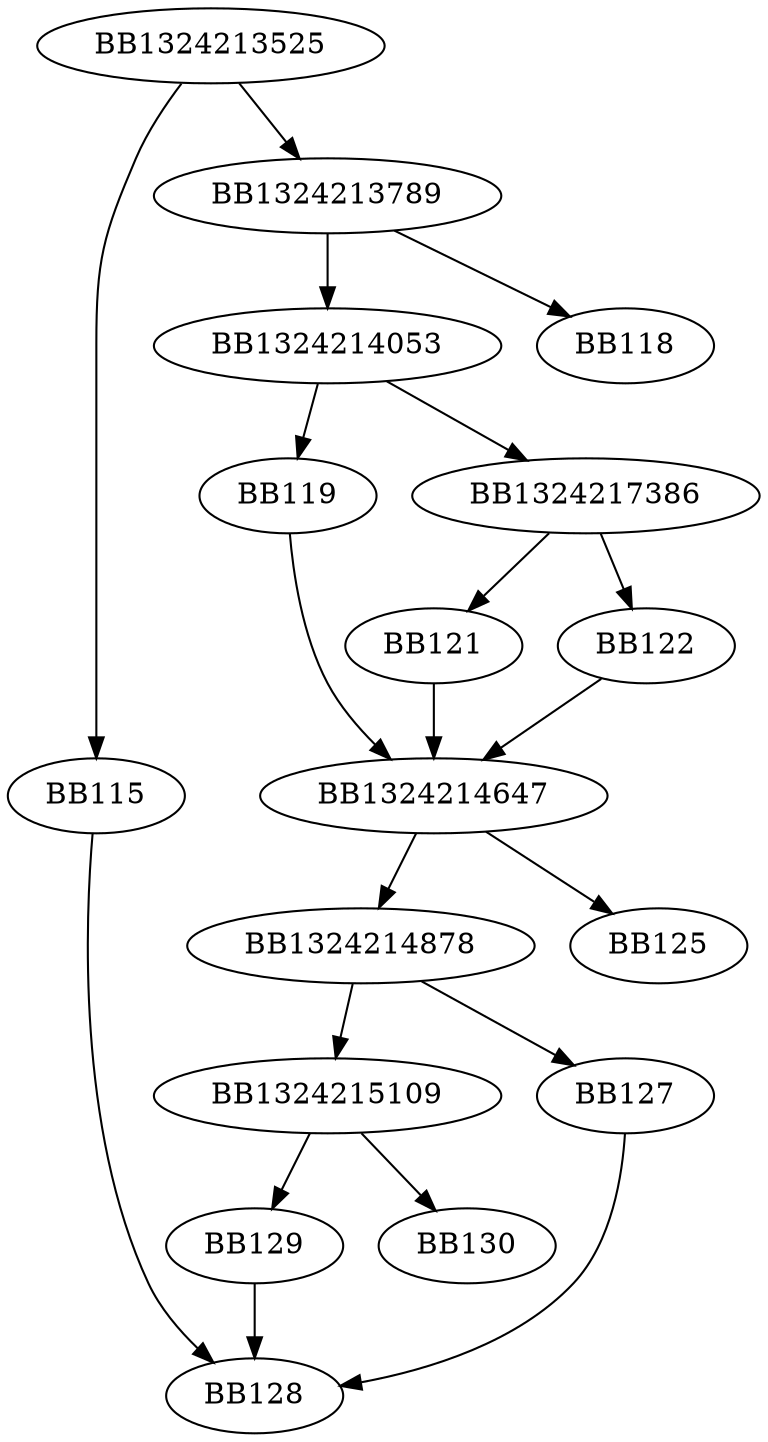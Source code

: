 digraph G{
	BB1324213525->BB115;
	BB1324213525->BB1324213789;
	BB1324213789->BB1324214053;
	BB1324213789->BB118;
	BB1324214053->BB119;
	BB1324214053->BB1324217386;
	BB1324217386->BB121;
	BB1324217386->BB122;
	BB122->BB1324214647;
	BB121->BB1324214647;
	BB119->BB1324214647;
	BB1324214647->BB1324214878;
	BB1324214647->BB125;
	BB1324214878->BB1324215109;
	BB1324214878->BB127;
	BB127->BB128;
	BB1324215109->BB129;
	BB1324215109->BB130;
	BB129->BB128;
	BB115->BB128;
}
